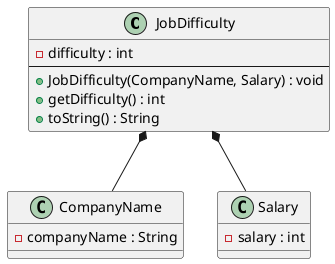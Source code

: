 @startuml
class JobDifficulty {
  -difficulty : int
  --
  +JobDifficulty(CompanyName, Salary) : void
  +getDifficulty() : int
  +toString() : String
}
class CompanyName {
  -companyName : String
}
class Salary {
  -salary : int
}
JobDifficulty *-- CompanyName
JobDifficulty *-- Salary
@enduml
